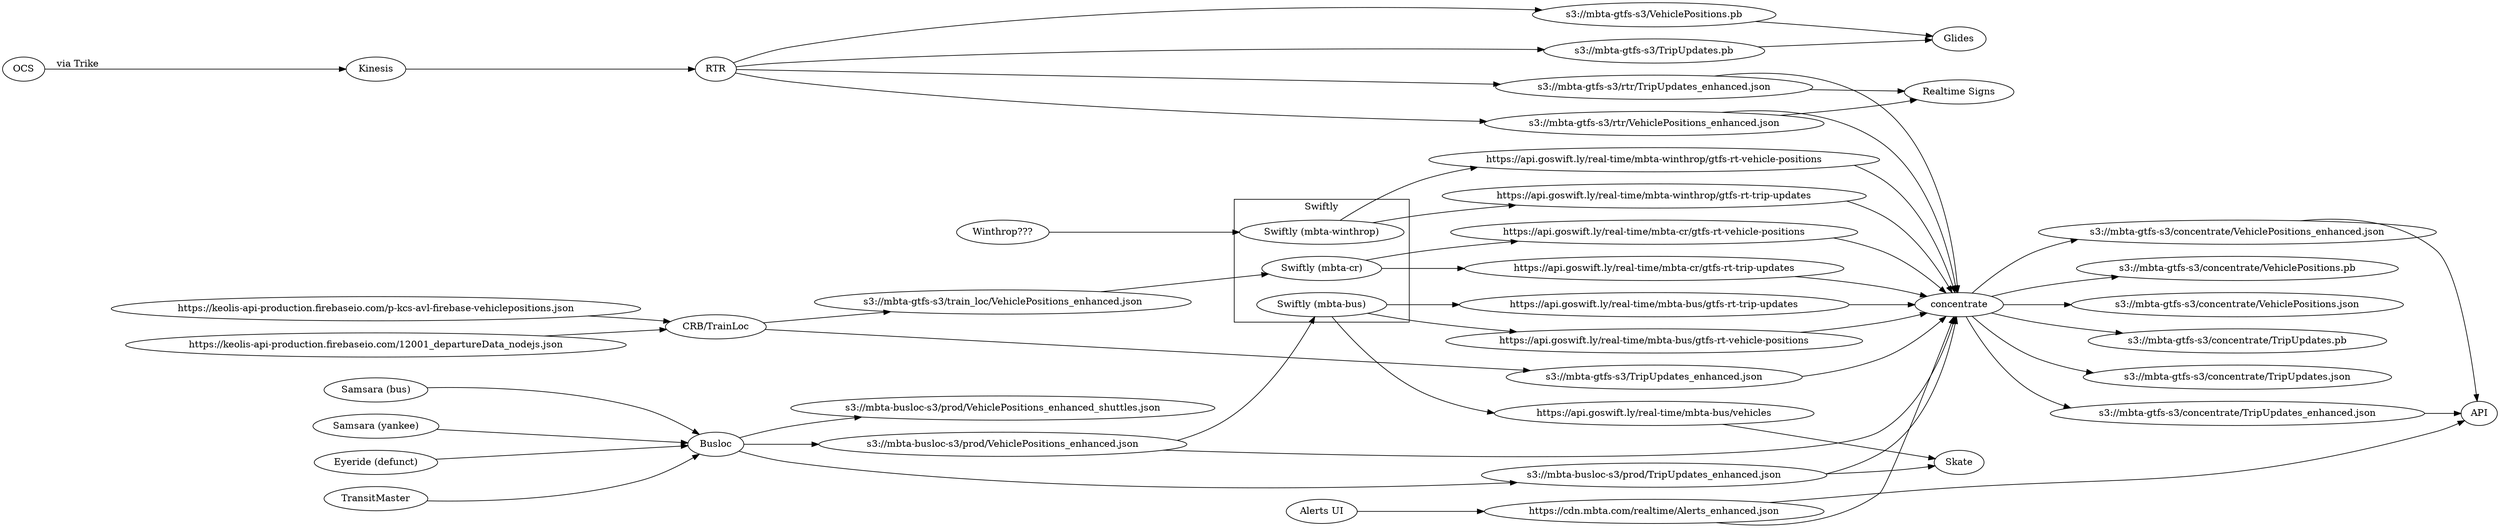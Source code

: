  digraph G {
  rankdir="LR";
  {rank=same "RTR" "CRB/TrainLoc" "Busloc"}
  {rank=same "Glides" "Realtime Signs" "Skate"}

	subgraph cluster_swiftly {
		label = "Swiftly";
    "Swiftly (mbta-cr)";
    "Swiftly (mbta-bus)";
    "Swiftly (mbta-winthrop)";
	}

  "OCS"-> "Kinesis" [label="via Trike"];
  "Kinesis" -> "RTR"
  "RTR" -> "s3://mbta-gtfs-s3/rtr/TripUpdates_enhanced.json";
  "RTR" -> "s3://mbta-gtfs-s3/rtr/VehiclePositions_enhanced.json";
  "RTR" -> "s3://mbta-gtfs-s3/VehiclePositions.pb";
  "RTR" -> "s3://mbta-gtfs-s3/TripUpdates.pb";

  subgraph cluster_rtr {
    label="
    does some stuff
    how does this look?
    "
    "RTR";
  }

  "s3://mbta-busloc-s3/prod/VehiclePositions_enhanced.json" -> "concentrate";
  "s3://mbta-busloc-s3/prod/TripUpdates_enhanced.json" -> "concentrate";
  "s3://mbta-gtfs-s3/TripUpdates_enhanced.json" -> "concentrate";
  "s3://mbta-gtfs-s3/rtr/TripUpdates_enhanced.json" -> "concentrate";
  "s3://mbta-gtfs-s3/rtr/VehiclePositions_enhanced.json" -> "concentrate";
  "https://api.goswift.ly/real-time/mbta-bus/gtfs-rt-vehicle-positions" -> "concentrate";
  "https://api.goswift.ly/real-time/mbta-bus/gtfs-rt-trip-updates" -> "concentrate";
  "https://api.goswift.ly/real-time/mbta-winthrop/gtfs-rt-vehicle-positions" -> "concentrate";
  "https://api.goswift.ly/real-time/mbta-winthrop/gtfs-rt-trip-updates" -> "concentrate";
  "https://api.goswift.ly/real-time/mbta-cr/gtfs-rt-trip-updates" -> "concentrate";
  "https://api.goswift.ly/real-time/mbta-cr/gtfs-rt-vehicle-positions" -> "concentrate";

  "concentrate" -> "s3://mbta-gtfs-s3/concentrate/TripUpdates.pb";
  "concentrate" -> "s3://mbta-gtfs-s3/concentrate/TripUpdates.json";
  "concentrate" -> "s3://mbta-gtfs-s3/concentrate/TripUpdates_enhanced.json";
  "concentrate" -> "s3://mbta-gtfs-s3/concentrate/VehiclePositions.pb";
  "concentrate" -> "s3://mbta-gtfs-s3/concentrate/VehiclePositions.json";
  "concentrate" -> "s3://mbta-gtfs-s3/concentrate/VehiclePositions_enhanced.json";

  "TransitMaster" -> "Busloc";
  "Samsara (bus)" -> "Busloc";
  "Samsara (yankee)" -> "Busloc";
  "Eyeride (defunct)" -> "Busloc";

  "https://keolis-api-production.firebaseio.com/12001_departureData_nodejs.json" -> "CRB/TrainLoc";
  "https://keolis-api-production.firebaseio.com/p-kcs-avl-firebase-vehiclepositions.json" -> "CRB/TrainLoc";

  "CRB/TrainLoc" -> "s3://mbta-gtfs-s3/train_loc/VehiclePositions_enhanced.json";
  "CRB/TrainLoc" -> "s3://mbta-gtfs-s3/TripUpdates_enhanced.json";

  "Busloc" -> "s3://mbta-busloc-s3/prod/TripUpdates_enhanced.json";
  "Busloc" -> "s3://mbta-busloc-s3/prod/VehiclePositions_enhanced.json";
  "Busloc" -> "s3://mbta-busloc-s3/prod/VehiclePositions_enhanced_shuttles.json";

  "s3://mbta-gtfs-s3/train_loc/VehiclePositions_enhanced.json" -> "Swiftly (mbta-cr)";
  "s3://mbta-busloc-s3/prod/VehiclePositions_enhanced.json" -> "Swiftly (mbta-bus)";
  "Winthrop???" -> "Swiftly (mbta-winthrop)";

  "Swiftly (mbta-cr)" -> "https://api.goswift.ly/real-time/mbta-cr/gtfs-rt-vehicle-positions";
  "Swiftly (mbta-cr)" -> "https://api.goswift.ly/real-time/mbta-cr/gtfs-rt-trip-updates";
  "Swiftly (mbta-bus)" -> "https://api.goswift.ly/real-time/mbta-bus/gtfs-rt-vehicle-positions";
  "Swiftly (mbta-bus)" -> "https://api.goswift.ly/real-time/mbta-bus/gtfs-rt-trip-updates";
  "Swiftly (mbta-bus)" -> "https://api.goswift.ly/real-time/mbta-bus/vehicles";
  "Swiftly (mbta-winthrop)" -> "https://api.goswift.ly/real-time/mbta-winthrop/gtfs-rt-vehicle-positions";
  "Swiftly (mbta-winthrop)" -> "https://api.goswift.ly/real-time/mbta-winthrop/gtfs-rt-trip-updates";

  "s3://mbta-gtfs-s3/rtr/TripUpdates_enhanced.json" -> "Realtime Signs";
  "s3://mbta-gtfs-s3/rtr/VehiclePositions_enhanced.json" -> "Realtime Signs";

  "s3://mbta-gtfs-s3/VehiclePositions.pb" -> "Glides";
  "s3://mbta-gtfs-s3/TripUpdates.pb" -> "Glides";

  "https://api.goswift.ly/real-time/mbta-bus/vehicles" -> "Skate";
  "s3://mbta-busloc-s3/prod/TripUpdates_enhanced.json" -> "Skate";

  "Alerts UI" -> "https://cdn.mbta.com/realtime/Alerts_enhanced.json"
  "https://cdn.mbta.com/realtime/Alerts_enhanced.json" -> "API"
  "https://cdn.mbta.com/realtime/Alerts_enhanced.json" -> "concentrate"
  "s3://mbta-gtfs-s3/concentrate/TripUpdates_enhanced.json" -> "API"
  "s3://mbta-gtfs-s3/concentrate/VehiclePositions_enhanced.json" -> "API"
}
